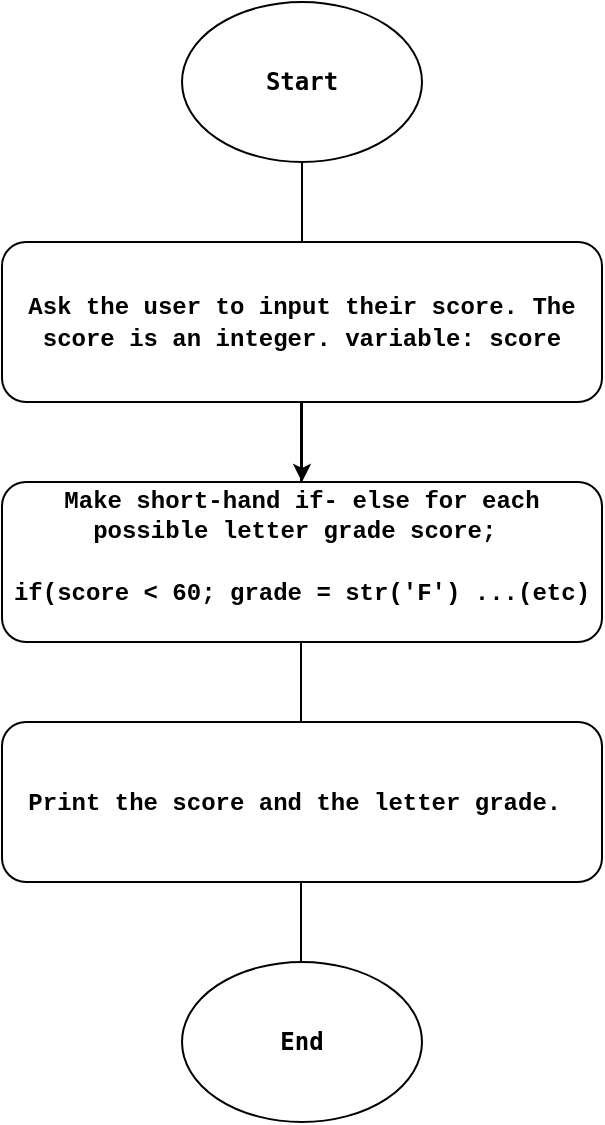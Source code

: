 <mxfile>
    <diagram id="AV22IUMkV7lHYLnI3SSg" name="Page-1">
        <mxGraphModel dx="576" dy="480" grid="1" gridSize="10" guides="1" tooltips="1" connect="1" arrows="1" fold="1" page="1" pageScale="1" pageWidth="850" pageHeight="1100" math="0" shadow="0">
            <root>
                <mxCell id="0"/>
                <mxCell id="1" parent="0"/>
                <mxCell id="3" value="&lt;pre&gt;&lt;b&gt;Start&lt;/b&gt;&lt;/pre&gt;" style="ellipse;whiteSpace=wrap;html=1;" vertex="1" parent="1">
                    <mxGeometry x="220" width="120" height="80" as="geometry"/>
                </mxCell>
                <mxCell id="4" value="" style="endArrow=classic;html=1;exitX=0.5;exitY=1;exitDx=0;exitDy=0;startArrow=none;" edge="1" parent="1" source="5">
                    <mxGeometry width="50" height="50" relative="1" as="geometry">
                        <mxPoint x="250" y="130" as="sourcePoint"/>
                        <mxPoint x="280" y="120" as="targetPoint"/>
                    </mxGeometry>
                </mxCell>
                <mxCell id="6" value="&lt;h4&gt;&lt;font face=&quot;Courier New&quot;&gt;Make short-hand if- else for each possible letter grade score;&amp;nbsp;&lt;/font&gt;&lt;/h4&gt;&lt;h4&gt;&lt;font face=&quot;Courier New&quot;&gt;if(score &amp;lt; 60; grade = str('F') ...(etc)&lt;/font&gt;&lt;/h4&gt;&lt;div&gt;&lt;font face=&quot;Courier New&quot;&gt;&lt;br&gt;&lt;/font&gt;&lt;/div&gt;" style="rounded=1;whiteSpace=wrap;html=1;" vertex="1" parent="1">
                    <mxGeometry x="130" y="240" width="300" height="80" as="geometry"/>
                </mxCell>
                <mxCell id="7" value="" style="endArrow=none;html=1;exitX=0.5;exitY=1;exitDx=0;exitDy=0;" edge="1" parent="1" source="3" target="5">
                    <mxGeometry width="50" height="50" relative="1" as="geometry">
                        <mxPoint x="280" y="80" as="sourcePoint"/>
                        <mxPoint x="280" y="120" as="targetPoint"/>
                    </mxGeometry>
                </mxCell>
                <mxCell id="9" value="" style="edgeStyle=none;html=1;" edge="1" parent="1" source="5" target="6">
                    <mxGeometry relative="1" as="geometry"/>
                </mxCell>
                <mxCell id="5" value="&lt;h4&gt;&lt;b&gt;&lt;font face=&quot;Courier New&quot;&gt;Ask the user to input their score. The score is an integer. variable: score&lt;/font&gt;&lt;/b&gt;&lt;/h4&gt;" style="rounded=1;whiteSpace=wrap;html=1;align=center;" vertex="1" parent="1">
                    <mxGeometry x="130" y="120" width="300" height="80" as="geometry"/>
                </mxCell>
                <mxCell id="8" value="" style="endArrow=none;html=1;exitX=0.5;exitY=1;exitDx=0;exitDy=0;" edge="1" parent="1">
                    <mxGeometry width="50" height="50" relative="1" as="geometry">
                        <mxPoint x="279.5" y="200" as="sourcePoint"/>
                        <mxPoint x="279.5" y="240" as="targetPoint"/>
                    </mxGeometry>
                </mxCell>
                <mxCell id="10" value="" style="endArrow=none;html=1;exitX=0.5;exitY=1;exitDx=0;exitDy=0;" edge="1" parent="1">
                    <mxGeometry width="50" height="50" relative="1" as="geometry">
                        <mxPoint x="279.5" y="320" as="sourcePoint"/>
                        <mxPoint x="279.5" y="360" as="targetPoint"/>
                    </mxGeometry>
                </mxCell>
                <mxCell id="11" value="&lt;h4&gt;&lt;font face=&quot;Courier New&quot;&gt;Print the score and the letter grade.&amp;nbsp;&lt;/font&gt;&lt;/h4&gt;" style="rounded=1;whiteSpace=wrap;html=1;" vertex="1" parent="1">
                    <mxGeometry x="130" y="360" width="300" height="80" as="geometry"/>
                </mxCell>
                <mxCell id="12" value="" style="endArrow=none;html=1;exitX=0.5;exitY=1;exitDx=0;exitDy=0;" edge="1" parent="1">
                    <mxGeometry width="50" height="50" relative="1" as="geometry">
                        <mxPoint x="279.5" y="440" as="sourcePoint"/>
                        <mxPoint x="279.5" y="480" as="targetPoint"/>
                    </mxGeometry>
                </mxCell>
                <mxCell id="13" value="&lt;pre&gt;&lt;b&gt;End&lt;/b&gt;&lt;/pre&gt;" style="ellipse;whiteSpace=wrap;html=1;" vertex="1" parent="1">
                    <mxGeometry x="220" y="480" width="120" height="80" as="geometry"/>
                </mxCell>
            </root>
        </mxGraphModel>
    </diagram>
</mxfile>
